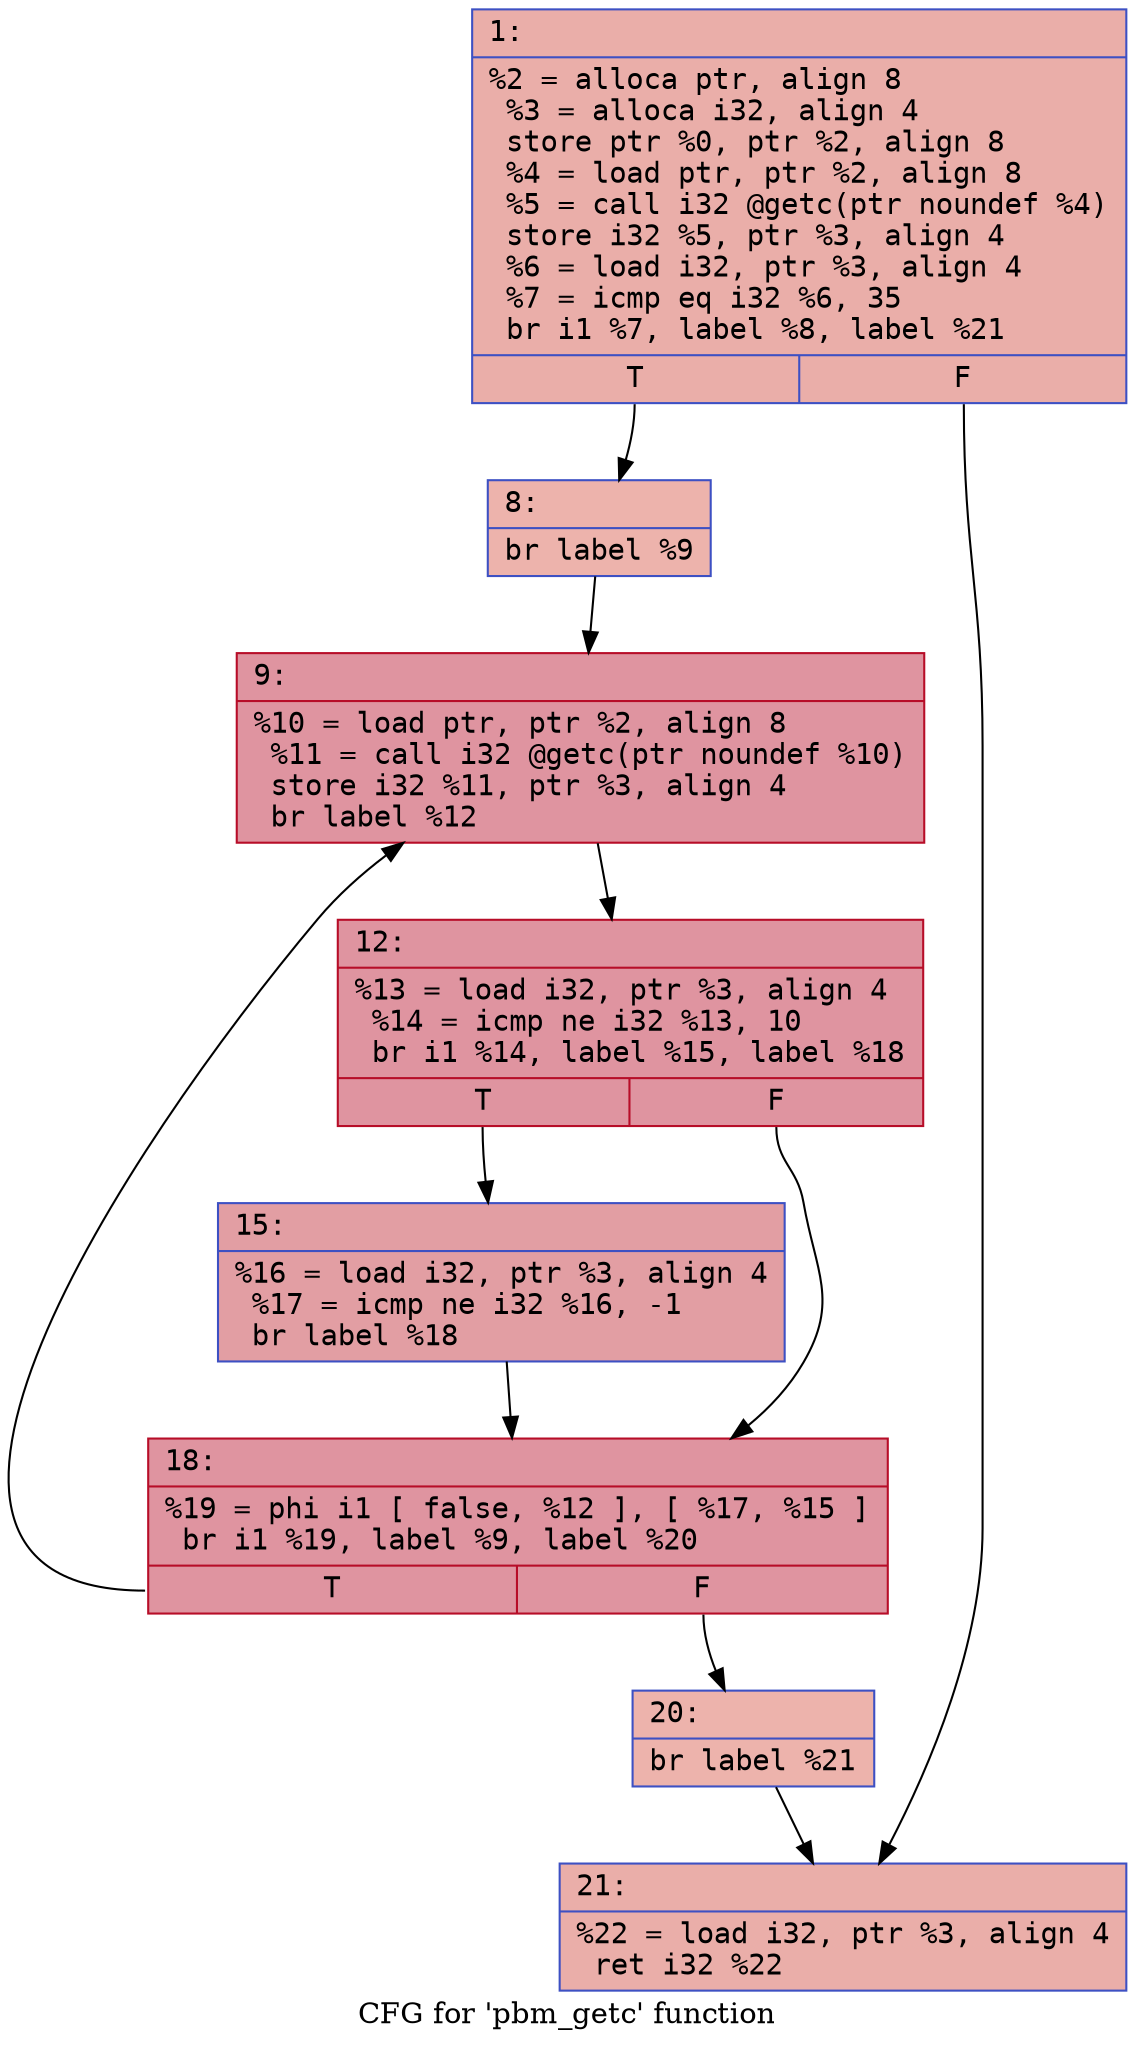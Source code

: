 digraph "CFG for 'pbm_getc' function" {
	label="CFG for 'pbm_getc' function";

	Node0x600000830140 [shape=record,color="#3d50c3ff", style=filled, fillcolor="#d0473d70" fontname="Courier",label="{1:\l|  %2 = alloca ptr, align 8\l  %3 = alloca i32, align 4\l  store ptr %0, ptr %2, align 8\l  %4 = load ptr, ptr %2, align 8\l  %5 = call i32 @getc(ptr noundef %4)\l  store i32 %5, ptr %3, align 4\l  %6 = load i32, ptr %3, align 4\l  %7 = icmp eq i32 %6, 35\l  br i1 %7, label %8, label %21\l|{<s0>T|<s1>F}}"];
	Node0x600000830140:s0 -> Node0x600000830190[tooltip="1 -> 8\nProbability 50.00%" ];
	Node0x600000830140:s1 -> Node0x600000830370[tooltip="1 -> 21\nProbability 50.00%" ];
	Node0x600000830190 [shape=record,color="#3d50c3ff", style=filled, fillcolor="#d6524470" fontname="Courier",label="{8:\l|  br label %9\l}"];
	Node0x600000830190 -> Node0x6000008301e0[tooltip="8 -> 9\nProbability 100.00%" ];
	Node0x6000008301e0 [shape=record,color="#b70d28ff", style=filled, fillcolor="#b70d2870" fontname="Courier",label="{9:\l|  %10 = load ptr, ptr %2, align 8\l  %11 = call i32 @getc(ptr noundef %10)\l  store i32 %11, ptr %3, align 4\l  br label %12\l}"];
	Node0x6000008301e0 -> Node0x600000830230[tooltip="9 -> 12\nProbability 100.00%" ];
	Node0x600000830230 [shape=record,color="#b70d28ff", style=filled, fillcolor="#b70d2870" fontname="Courier",label="{12:\l|  %13 = load i32, ptr %3, align 4\l  %14 = icmp ne i32 %13, 10\l  br i1 %14, label %15, label %18\l|{<s0>T|<s1>F}}"];
	Node0x600000830230:s0 -> Node0x600000830280[tooltip="12 -> 15\nProbability 50.00%" ];
	Node0x600000830230:s1 -> Node0x6000008302d0[tooltip="12 -> 18\nProbability 50.00%" ];
	Node0x600000830280 [shape=record,color="#3d50c3ff", style=filled, fillcolor="#be242e70" fontname="Courier",label="{15:\l|  %16 = load i32, ptr %3, align 4\l  %17 = icmp ne i32 %16, -1\l  br label %18\l}"];
	Node0x600000830280 -> Node0x6000008302d0[tooltip="15 -> 18\nProbability 100.00%" ];
	Node0x6000008302d0 [shape=record,color="#b70d28ff", style=filled, fillcolor="#b70d2870" fontname="Courier",label="{18:\l|  %19 = phi i1 [ false, %12 ], [ %17, %15 ]\l  br i1 %19, label %9, label %20\l|{<s0>T|<s1>F}}"];
	Node0x6000008302d0:s0 -> Node0x6000008301e0[tooltip="18 -> 9\nProbability 96.88%" ];
	Node0x6000008302d0:s1 -> Node0x600000830320[tooltip="18 -> 20\nProbability 3.12%" ];
	Node0x600000830320 [shape=record,color="#3d50c3ff", style=filled, fillcolor="#d6524470" fontname="Courier",label="{20:\l|  br label %21\l}"];
	Node0x600000830320 -> Node0x600000830370[tooltip="20 -> 21\nProbability 100.00%" ];
	Node0x600000830370 [shape=record,color="#3d50c3ff", style=filled, fillcolor="#d0473d70" fontname="Courier",label="{21:\l|  %22 = load i32, ptr %3, align 4\l  ret i32 %22\l}"];
}
